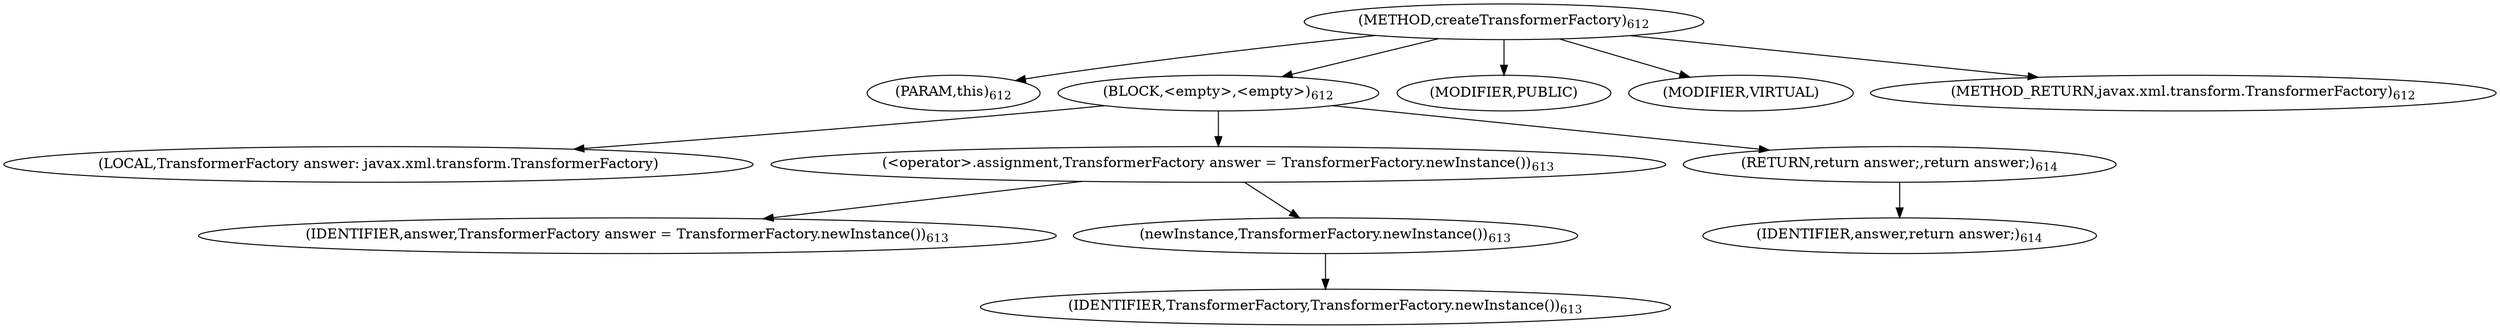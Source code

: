 digraph "createTransformerFactory" {  
"1429" [label = <(METHOD,createTransformerFactory)<SUB>612</SUB>> ]
"1430" [label = <(PARAM,this)<SUB>612</SUB>> ]
"1431" [label = <(BLOCK,&lt;empty&gt;,&lt;empty&gt;)<SUB>612</SUB>> ]
"1432" [label = <(LOCAL,TransformerFactory answer: javax.xml.transform.TransformerFactory)> ]
"1433" [label = <(&lt;operator&gt;.assignment,TransformerFactory answer = TransformerFactory.newInstance())<SUB>613</SUB>> ]
"1434" [label = <(IDENTIFIER,answer,TransformerFactory answer = TransformerFactory.newInstance())<SUB>613</SUB>> ]
"1435" [label = <(newInstance,TransformerFactory.newInstance())<SUB>613</SUB>> ]
"1436" [label = <(IDENTIFIER,TransformerFactory,TransformerFactory.newInstance())<SUB>613</SUB>> ]
"1437" [label = <(RETURN,return answer;,return answer;)<SUB>614</SUB>> ]
"1438" [label = <(IDENTIFIER,answer,return answer;)<SUB>614</SUB>> ]
"1439" [label = <(MODIFIER,PUBLIC)> ]
"1440" [label = <(MODIFIER,VIRTUAL)> ]
"1441" [label = <(METHOD_RETURN,javax.xml.transform.TransformerFactory)<SUB>612</SUB>> ]
  "1429" -> "1430" 
  "1429" -> "1431" 
  "1429" -> "1439" 
  "1429" -> "1440" 
  "1429" -> "1441" 
  "1431" -> "1432" 
  "1431" -> "1433" 
  "1431" -> "1437" 
  "1433" -> "1434" 
  "1433" -> "1435" 
  "1435" -> "1436" 
  "1437" -> "1438" 
}
